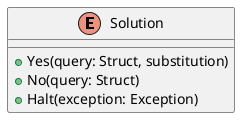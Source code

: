@startuml
enum Solution {
    + Yes(query: Struct, substitution)
    + No(query: Struct)
    + Halt(exception: Exception)
}
@enduml